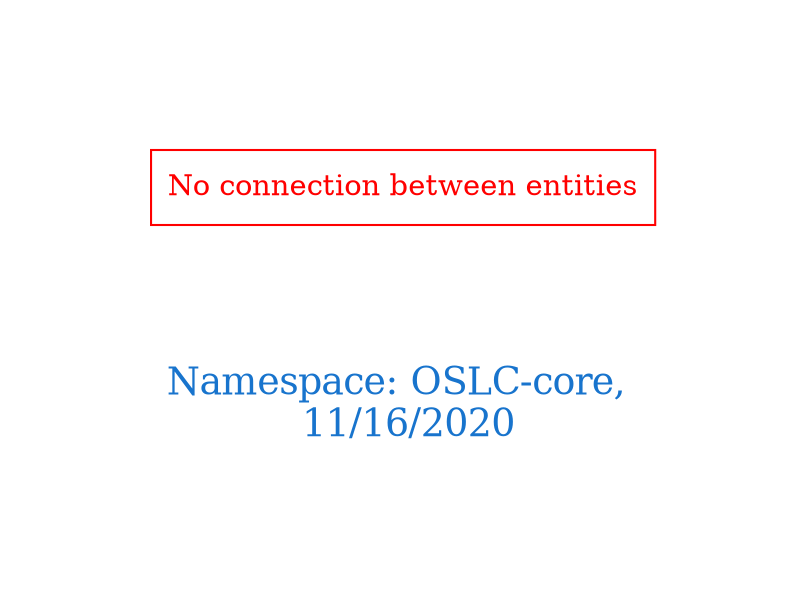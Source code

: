 digraph OGIT_ontology {
 graph [ rankdir= LR,pad=1 
fontsize = 18,
fontcolor= dodgerblue3,label = "\n\n\nNamespace: OSLC-core, \n 11/16/2020"];
node[shape=polygon];
edge [  color="gray81"];

"No connection between entities" [fontcolor = "red",color="red", shape="polygon"]
}
